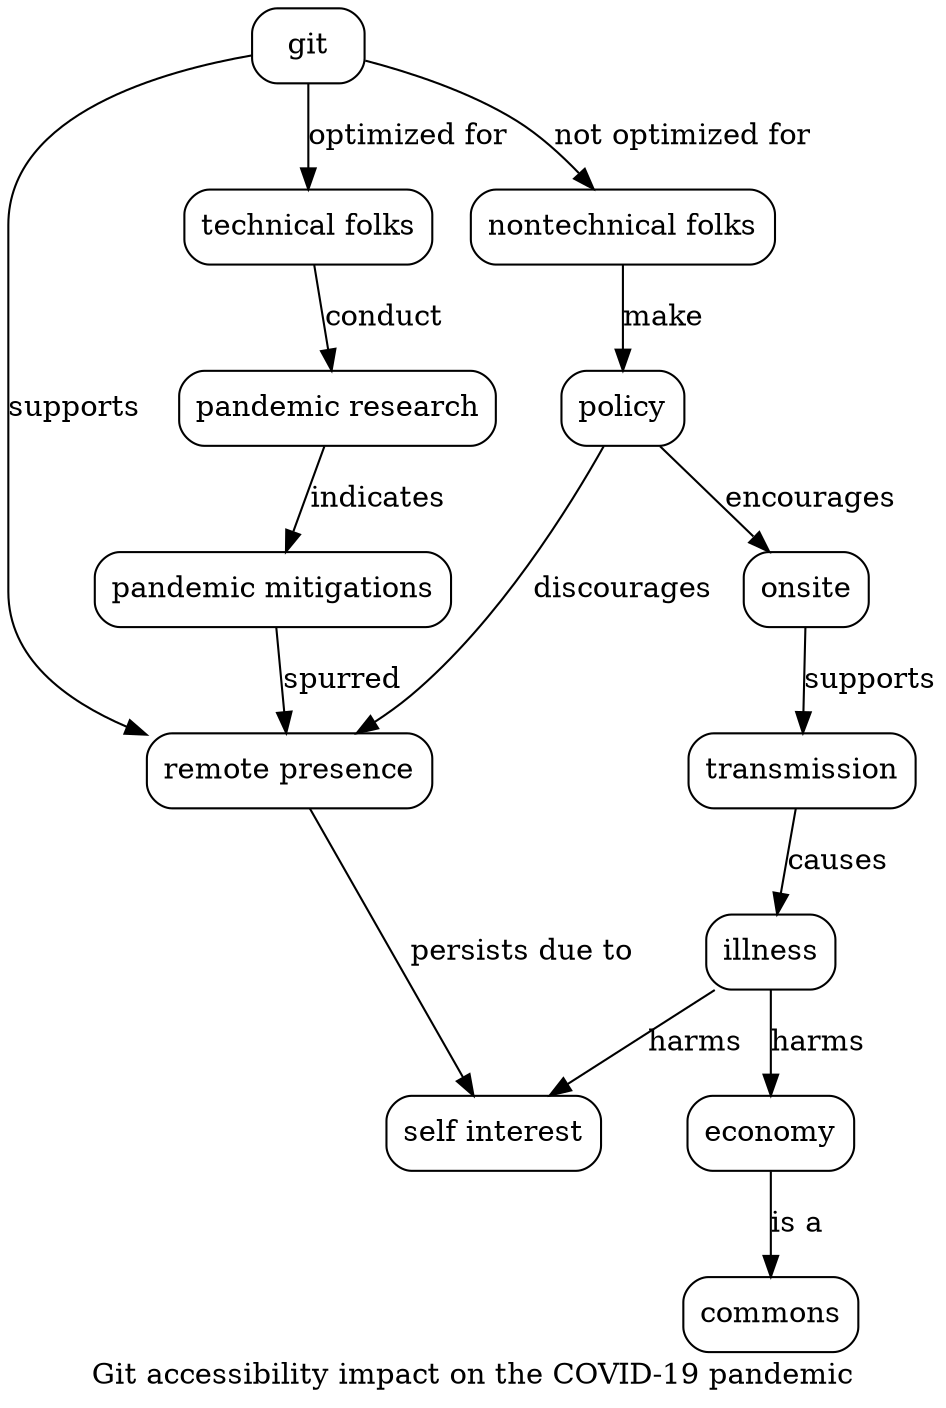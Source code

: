 digraph "pandemic" {
    rankdir=TB;
    label="Git accessibility impact on the COVID-19 pandemic";
    // /tmp/go-build4226178137/b001/exe/conceptual example/pandemic.cmap example/pandemic.dot

    
    remote [shape=rectangle, style=rounded, label="remote presence"];
    technical [shape=rectangle, style=rounded, label="technical folks"];
    nontechnical [shape=rectangle, style=rounded, label="nontechnical folks"];
    research [shape=rectangle, style=rounded, label="pandemic research"];
    mitigations [shape=rectangle, style=rounded, label="pandemic mitigations"];
    self [shape=rectangle, style=rounded, label="self interest"];
    git [shape=rectangle, style=rounded, label="git"];
    policy [shape=rectangle, style=rounded, label="policy"];
    onsite [shape=rectangle, style=rounded, label="onsite"];
    transmission [shape=rectangle, style=rounded, label="transmission"];
    illness [shape=rectangle, style=rounded, label="illness"];
    economy [shape=rectangle, style=rounded, label="economy"];
    commons [shape=rectangle, style=rounded, label="commons"];

    
    git -> remote [label="supports"];
    git -> technical [label="optimized for"];
    git -> nontechnical [label="not optimized for"];
    technical -> research [label="conduct"];
    nontechnical -> policy [label="make"];
    policy -> remote [label="discourages"];
    policy -> onsite [label="encourages"];
    onsite -> transmission [label="supports"];
    transmission -> illness [label="causes"];
    illness -> economy [label="harms"];
    illness -> self [label="harms"];
    research -> mitigations [label="indicates"];
    mitigations -> remote [label="spurred"];
    remote -> self [label="persists due to"];
    economy -> commons [label="is a"];
}
